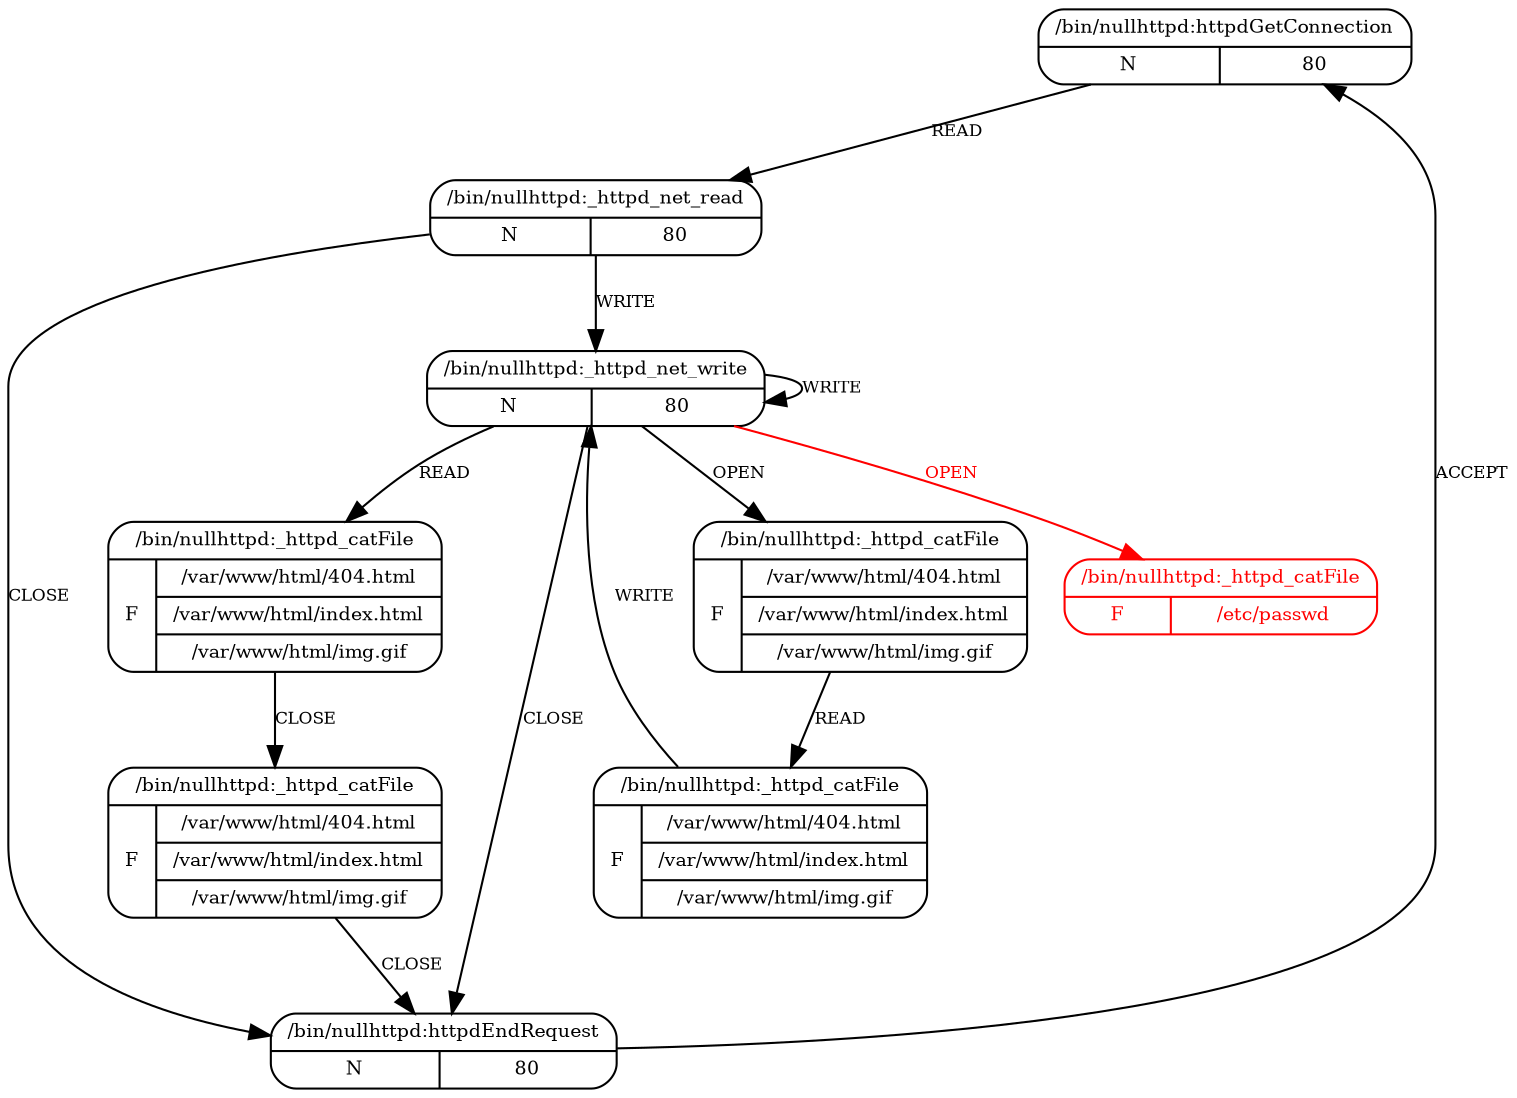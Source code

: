 digraph G {
  10 [shape=Mrecord, label="{{/bin/nullhttpd:httpdGetConnection}|{N|{80}}}",
      fontsize=9, ];
  12 [shape=Mrecord, label="{{/bin/nullhttpd:_httpd_net_write}|{N|{80}}}",
      fontsize=9, ];
  11 [shape=Mrecord, label="{{/bin/nullhttpd:_httpd_net_read}|{N|{80}}}",
      fontsize=9, ];
  17 [shape=Mrecord,
      label="{{/bin/nullhttpd:_httpd_catFile}|{F|{{/var/www/html/404.html}|{/var/www/html/index.html}|{/var/www/html/img.gif}}}}",
      fontsize=9, ];
  18 [shape=Mrecord,
      label="{{/bin/nullhttpd:_httpd_catFile}|{F|{{/var/www/html/404.html}|{/var/www/html/index.html}|{/var/www/html/img.gif}}}}",
      fontsize=9, ];
  19 [shape=Mrecord,
      label="{{/bin/nullhttpd:_httpd_catFile}|{F|{/etc/passwd}}}",
      fontsize=9,
      color="red",
      fontcolor="red"];
  14 [shape=Mrecord,                                                                                                           
      label="{{/bin/nullhttpd:_httpd_catFile}|{F|{{/var/www/html/404.html}|{/var/www/html/index.html}|{/var/www/html/img.gif}}}}",
      fontsize=9, ];                                                                                                           
  15 [shape=Mrecord,                                                                                                           
      label="{{/bin/nullhttpd:_httpd_catFile}|{F|{{/var/www/html/404.html}|{/var/www/html/index.html}|{/var/www/html/img.gif}}}}",
      fontsize=9, ];
  16 [shape=Mrecord, label="{{/bin/nullhttpd:httpdEndRequest}|{N|{80}}}",
      fontsize=9, ];
  
  10 -> 11 [label="READ",   fontsize=8, ];
  12 -> 12 [label="WRITE",  fontsize=8, ];
  12 -> 17 [label="OPEN",   fontsize=8, ];
  12 -> 14 [label="READ",   fontsize=8, ];
  11 -> 12 [label="WRITE",  fontsize=8, ];
  11 -> 16 [label="CLOSE",  fontsize=8, ];
  17 -> 18 [label="READ",   fontsize=8, ];
  12 -> 19 [label="OPEN",   fontsize=8, color="red", fontcolor="red"];
  18 -> 12 [label="WRITE",  fontsize=8, ];
  14 -> 15 [label="CLOSE",  fontsize=8, ];
  15 -> 16 [label="CLOSE",  fontsize=8, ];
  16 -> 10 [label="ACCEPT", fontsize=8, ];
  12 -> 16 [label="CLOSE",  fontsize=8, ];
}
